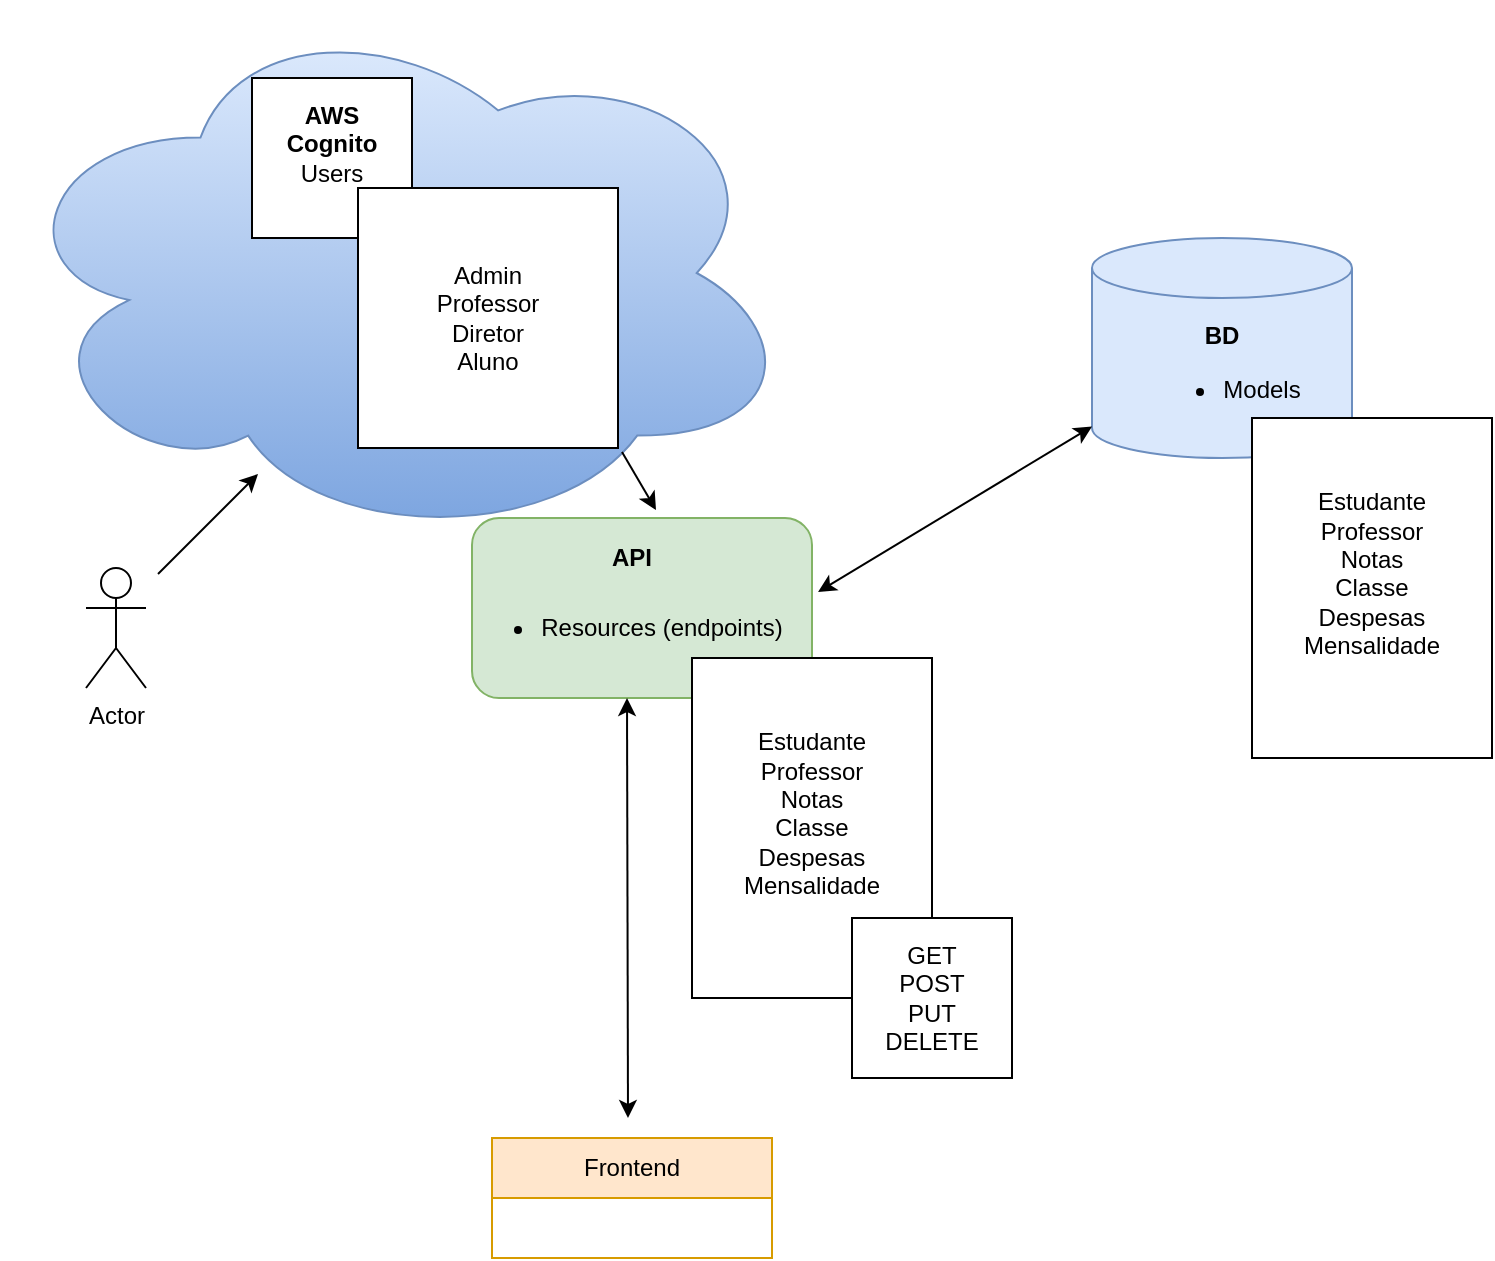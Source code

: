 <mxfile version="27.2.0" pages="3">
  <diagram name="Arquitetura" id="JeoCaA9r-80h3PxNQSR9">
    <mxGraphModel dx="2583" dy="883" grid="0" gridSize="10" guides="1" tooltips="1" connect="1" arrows="1" fold="1" page="1" pageScale="1" pageWidth="850" pageHeight="1100" math="0" shadow="0">
      <root>
        <mxCell id="0" />
        <mxCell id="1" parent="0" />
        <mxCell id="J8NRH3EUTXx32A2fYxPT-2" value="" style="group" vertex="1" connectable="0" parent="1">
          <mxGeometry x="-755" y="48" width="745" height="628" as="geometry" />
        </mxCell>
        <mxCell id="yAPPyot4FVgLAs6YF_So-1" value="" style="ellipse;shape=cloud;whiteSpace=wrap;html=1;fillColor=#dae8fc;gradientColor=#7ea6e0;strokeColor=#6c8ebf;" parent="J8NRH3EUTXx32A2fYxPT-2" vertex="1">
          <mxGeometry width="397" height="271" as="geometry" />
        </mxCell>
        <mxCell id="15ZaVF8WQiYhcf3nM35N-5" value="" style="rounded=1;whiteSpace=wrap;html=1;fillColor=#d5e8d4;strokeColor=#82b366;" parent="J8NRH3EUTXx32A2fYxPT-2" vertex="1">
          <mxGeometry x="235" y="258" width="170" height="90" as="geometry" />
        </mxCell>
        <mxCell id="15ZaVF8WQiYhcf3nM35N-6" value="&lt;b&gt;API&lt;/b&gt;" style="text;html=1;align=center;verticalAlign=middle;whiteSpace=wrap;rounded=0;" parent="J8NRH3EUTXx32A2fYxPT-2" vertex="1">
          <mxGeometry x="235" y="258" width="160" height="40" as="geometry" />
        </mxCell>
        <mxCell id="15ZaVF8WQiYhcf3nM35N-7" value="&lt;ul&gt;&lt;li&gt;Resources (endpoints)&lt;/li&gt;&lt;/ul&gt;" style="text;html=1;align=center;verticalAlign=middle;whiteSpace=wrap;rounded=0;" parent="J8NRH3EUTXx32A2fYxPT-2" vertex="1">
          <mxGeometry x="215" y="288" width="190" height="50" as="geometry" />
        </mxCell>
        <mxCell id="15ZaVF8WQiYhcf3nM35N-10" value="&lt;b&gt;BD&lt;/b&gt;&lt;div&gt;&lt;ul&gt;&lt;li&gt;Models&lt;/li&gt;&lt;/ul&gt;&lt;/div&gt;" style="shape=cylinder3;whiteSpace=wrap;html=1;boundedLbl=1;backgroundOutline=1;size=15;fillColor=#dae8fc;strokeColor=#6c8ebf;" parent="J8NRH3EUTXx32A2fYxPT-2" vertex="1">
          <mxGeometry x="545" y="118" width="130" height="110" as="geometry" />
        </mxCell>
        <mxCell id="15ZaVF8WQiYhcf3nM35N-11" value="Estudante&lt;div&gt;Professor&lt;/div&gt;&lt;div&gt;Notas&lt;/div&gt;&lt;div&gt;Classe&lt;/div&gt;&lt;div&gt;Despesas&lt;/div&gt;&lt;div&gt;Mensalidade&lt;/div&gt;&lt;div&gt;&lt;br&gt;&lt;/div&gt;" style="rounded=0;whiteSpace=wrap;html=1;" parent="J8NRH3EUTXx32A2fYxPT-2" vertex="1">
          <mxGeometry x="345" y="328" width="120" height="170" as="geometry" />
        </mxCell>
        <mxCell id="15ZaVF8WQiYhcf3nM35N-12" value="Estudante&lt;div&gt;Professor&lt;/div&gt;&lt;div&gt;Notas&lt;/div&gt;&lt;div&gt;Classe&lt;/div&gt;&lt;div&gt;Despesas&lt;/div&gt;&lt;div&gt;Mensalidade&lt;/div&gt;&lt;div&gt;&lt;br&gt;&lt;/div&gt;" style="rounded=0;whiteSpace=wrap;html=1;" parent="J8NRH3EUTXx32A2fYxPT-2" vertex="1">
          <mxGeometry x="625" y="208" width="120" height="170" as="geometry" />
        </mxCell>
        <mxCell id="15ZaVF8WQiYhcf3nM35N-14" value="" style="endArrow=classic;startArrow=classic;html=1;rounded=0;exitX=1.016;exitY=0.14;exitDx=0;exitDy=0;exitPerimeter=0;" parent="J8NRH3EUTXx32A2fYxPT-2" source="15ZaVF8WQiYhcf3nM35N-7" target="15ZaVF8WQiYhcf3nM35N-10" edge="1">
          <mxGeometry width="50" height="50" relative="1" as="geometry">
            <mxPoint x="425" y="268" as="sourcePoint" />
            <mxPoint x="475" y="218" as="targetPoint" />
          </mxGeometry>
        </mxCell>
        <mxCell id="15ZaVF8WQiYhcf3nM35N-15" value="Frontend" style="swimlane;fontStyle=0;childLayout=stackLayout;horizontal=1;startSize=30;horizontalStack=0;resizeParent=1;resizeParentMax=0;resizeLast=0;collapsible=1;marginBottom=0;whiteSpace=wrap;html=1;fillColor=#ffe6cc;strokeColor=#d79b00;" parent="J8NRH3EUTXx32A2fYxPT-2" vertex="1">
          <mxGeometry x="245" y="568" width="140" height="60" as="geometry" />
        </mxCell>
        <mxCell id="15ZaVF8WQiYhcf3nM35N-19" value="" style="endArrow=classic;startArrow=classic;html=1;rounded=0;entryX=0.5;entryY=1;entryDx=0;entryDy=0;" parent="J8NRH3EUTXx32A2fYxPT-2" edge="1">
          <mxGeometry width="50" height="50" relative="1" as="geometry">
            <mxPoint x="313" y="558" as="sourcePoint" />
            <mxPoint x="312.5" y="348" as="targetPoint" />
          </mxGeometry>
        </mxCell>
        <mxCell id="gz6D6Tr_AKdB_GHaAVRU-2" value="GET&lt;div&gt;POST&lt;/div&gt;&lt;div&gt;PUT&lt;/div&gt;&lt;div&gt;DELETE&lt;/div&gt;" style="whiteSpace=wrap;html=1;aspect=fixed;" parent="J8NRH3EUTXx32A2fYxPT-2" vertex="1">
          <mxGeometry x="425" y="458" width="80" height="80" as="geometry" />
        </mxCell>
        <mxCell id="S4lwW4Yn-llcYx4S-sCL-1" value="&lt;div&gt;&lt;b&gt;AWS&lt;/b&gt;&lt;/div&gt;&lt;div&gt;&lt;b&gt;Cognito&lt;/b&gt;&lt;/div&gt;Users&lt;div&gt;&lt;br&gt;&lt;/div&gt;" style="whiteSpace=wrap;html=1;aspect=fixed;" parent="J8NRH3EUTXx32A2fYxPT-2" vertex="1">
          <mxGeometry x="125" y="38" width="80" height="80" as="geometry" />
        </mxCell>
        <mxCell id="S4lwW4Yn-llcYx4S-sCL-2" value="Admin&lt;div&gt;Professor&lt;/div&gt;&lt;div&gt;Diretor&lt;/div&gt;&lt;div&gt;Aluno&lt;/div&gt;" style="whiteSpace=wrap;html=1;aspect=fixed;" parent="J8NRH3EUTXx32A2fYxPT-2" vertex="1">
          <mxGeometry x="178" y="93" width="130" height="130" as="geometry" />
        </mxCell>
        <mxCell id="yAPPyot4FVgLAs6YF_So-2" value="Actor" style="shape=umlActor;verticalLabelPosition=bottom;verticalAlign=top;html=1;outlineConnect=0;" parent="J8NRH3EUTXx32A2fYxPT-2" vertex="1">
          <mxGeometry x="42" y="283" width="30" height="60" as="geometry" />
        </mxCell>
        <mxCell id="yAPPyot4FVgLAs6YF_So-4" value="" style="endArrow=classic;html=1;rounded=0;" parent="J8NRH3EUTXx32A2fYxPT-2" edge="1">
          <mxGeometry width="50" height="50" relative="1" as="geometry">
            <mxPoint x="78" y="286" as="sourcePoint" />
            <mxPoint x="128" y="236" as="targetPoint" />
          </mxGeometry>
        </mxCell>
        <mxCell id="yAPPyot4FVgLAs6YF_So-6" value="" style="endArrow=classic;html=1;rounded=0;entryX=0.575;entryY=-0.1;entryDx=0;entryDy=0;entryPerimeter=0;" parent="J8NRH3EUTXx32A2fYxPT-2" target="15ZaVF8WQiYhcf3nM35N-6" edge="1">
          <mxGeometry width="50" height="50" relative="1" as="geometry">
            <mxPoint x="310.001" y="225.002" as="sourcePoint" />
            <mxPoint x="376.542" y="249" as="targetPoint" />
          </mxGeometry>
        </mxCell>
      </root>
    </mxGraphModel>
  </diagram>
  <diagram id="_6yVRjhDnoGc5YC_l_P2" name="Tecnologia">
    <mxGraphModel dx="1906" dy="971" grid="0" gridSize="10" guides="1" tooltips="1" connect="1" arrows="1" fold="1" page="1" pageScale="1" pageWidth="850" pageHeight="1100" math="0" shadow="0">
      <root>
        <mxCell id="0" />
        <mxCell id="1" parent="0" />
        <mxCell id="d1g-8U-fYo1eyLPwnb_f-15" value="" style="rounded=0;whiteSpace=wrap;html=1;" parent="1" vertex="1">
          <mxGeometry x="40" y="30" width="770" height="330" as="geometry" />
        </mxCell>
        <mxCell id="yY2VOzWgCkhuwnx7pPcz-1" value="BD&amp;nbsp;" style="shape=cube;whiteSpace=wrap;html=1;boundedLbl=1;backgroundOutline=1;darkOpacity=0.05;darkOpacity2=0.1;fillColor=#dae8fc;strokeColor=#6c8ebf;" parent="1" vertex="1">
          <mxGeometry x="190" y="70" width="120" height="80" as="geometry" />
        </mxCell>
        <mxCell id="yY2VOzWgCkhuwnx7pPcz-2" value="Adminer" style="shape=cube;whiteSpace=wrap;html=1;boundedLbl=1;backgroundOutline=1;darkOpacity=0.05;darkOpacity2=0.1;fillColor=#f8cecc;strokeColor=#b85450;" parent="1" vertex="1">
          <mxGeometry x="490" y="70" width="120" height="80" as="geometry" />
        </mxCell>
        <mxCell id="yY2VOzWgCkhuwnx7pPcz-3" value="Frontend" style="shape=cube;whiteSpace=wrap;html=1;boundedLbl=1;backgroundOutline=1;darkOpacity=0.05;darkOpacity2=0.1;fillColor=#fff2cc;strokeColor=#d6b656;" parent="1" vertex="1">
          <mxGeometry x="340" y="70" width="120" height="80" as="geometry" />
        </mxCell>
        <mxCell id="yY2VOzWgCkhuwnx7pPcz-4" value="Timescale" style="shape=cube;whiteSpace=wrap;html=1;boundedLbl=1;backgroundOutline=1;darkOpacity=0.05;darkOpacity2=0.1;fillColor=#ffe6cc;strokeColor=#d79b00;" parent="1" vertex="1">
          <mxGeometry x="650" y="70" width="120" height="80" as="geometry" />
        </mxCell>
        <mxCell id="yY2VOzWgCkhuwnx7pPcz-6" value="API" style="shape=cube;whiteSpace=wrap;html=1;boundedLbl=1;backgroundOutline=1;darkOpacity=0.05;darkOpacity2=0.1;fillColor=#d5e8d4;strokeColor=#82b366;" parent="1" vertex="1">
          <mxGeometry x="50" y="70" width="120" height="80" as="geometry" />
        </mxCell>
        <mxCell id="d1g-8U-fYo1eyLPwnb_f-1" value="Python" style="rounded=1;whiteSpace=wrap;html=1;" parent="1" vertex="1">
          <mxGeometry x="100" y="140" width="100" height="30" as="geometry" />
        </mxCell>
        <mxCell id="d1g-8U-fYo1eyLPwnb_f-2" value="Postgres" style="rounded=1;whiteSpace=wrap;html=1;" parent="1" vertex="1">
          <mxGeometry x="240" y="140" width="100" height="30" as="geometry" />
        </mxCell>
        <mxCell id="d1g-8U-fYo1eyLPwnb_f-3" value="?" style="rounded=1;whiteSpace=wrap;html=1;" parent="1" vertex="1">
          <mxGeometry x="400" y="140" width="100" height="30" as="geometry" />
        </mxCell>
        <mxCell id="d1g-8U-fYo1eyLPwnb_f-4" value="Dockerfile" style="whiteSpace=wrap;html=1;aspect=fixed;fillColor=#b0e3e6;strokeColor=#0e8088;" parent="1" vertex="1">
          <mxGeometry x="80" y="230" width="80" height="80" as="geometry" />
        </mxCell>
        <mxCell id="d1g-8U-fYo1eyLPwnb_f-5" value="Dockerfile" style="whiteSpace=wrap;html=1;aspect=fixed;fillColor=#b0e3e6;strokeColor=#0e8088;" parent="1" vertex="1">
          <mxGeometry x="680" y="230" width="80" height="80" as="geometry" />
        </mxCell>
        <mxCell id="d1g-8U-fYo1eyLPwnb_f-6" value="Dockerfile.&lt;div&gt;postgres&lt;/div&gt;" style="whiteSpace=wrap;html=1;aspect=fixed;fillColor=#b0e3e6;strokeColor=#0e8088;" parent="1" vertex="1">
          <mxGeometry x="240" y="230" width="80" height="80" as="geometry" />
        </mxCell>
        <mxCell id="d1g-8U-fYo1eyLPwnb_f-7" value="Dockerfile" style="whiteSpace=wrap;html=1;aspect=fixed;fillColor=#b0e3e6;strokeColor=#0e8088;" parent="1" vertex="1">
          <mxGeometry x="400" y="230" width="80" height="80" as="geometry" />
        </mxCell>
        <mxCell id="d1g-8U-fYo1eyLPwnb_f-8" value="" style="endArrow=classic;html=1;rounded=0;entryX=0.5;entryY=0;entryDx=0;entryDy=0;exitX=0.19;exitY=0.967;exitDx=0;exitDy=0;exitPerimeter=0;" parent="1" source="d1g-8U-fYo1eyLPwnb_f-1" target="d1g-8U-fYo1eyLPwnb_f-4" edge="1">
          <mxGeometry width="50" height="50" relative="1" as="geometry">
            <mxPoint x="90" y="180" as="sourcePoint" />
            <mxPoint x="135" y="150" as="targetPoint" />
          </mxGeometry>
        </mxCell>
        <mxCell id="d1g-8U-fYo1eyLPwnb_f-9" value="" style="endArrow=classic;html=1;rounded=0;entryX=0.5;entryY=0;entryDx=0;entryDy=0;exitX=0.19;exitY=0.967;exitDx=0;exitDy=0;exitPerimeter=0;" parent="1" target="d1g-8U-fYo1eyLPwnb_f-5" edge="1">
          <mxGeometry width="50" height="50" relative="1" as="geometry">
            <mxPoint x="719.5" y="150" as="sourcePoint" />
            <mxPoint x="720.5" y="211" as="targetPoint" />
          </mxGeometry>
        </mxCell>
        <mxCell id="d1g-8U-fYo1eyLPwnb_f-10" value="" style="endArrow=classic;html=1;rounded=0;entryX=0.5;entryY=0;entryDx=0;entryDy=0;exitX=0.19;exitY=0.967;exitDx=0;exitDy=0;exitPerimeter=0;" parent="1" edge="1">
          <mxGeometry width="50" height="50" relative="1" as="geometry">
            <mxPoint x="439.5" y="170" as="sourcePoint" />
            <mxPoint x="440.5" y="231" as="targetPoint" />
          </mxGeometry>
        </mxCell>
        <mxCell id="d1g-8U-fYo1eyLPwnb_f-11" value="" style="endArrow=classic;html=1;rounded=0;entryX=0.5;entryY=0;entryDx=0;entryDy=0;exitX=0.19;exitY=0.967;exitDx=0;exitDy=0;exitPerimeter=0;" parent="1" edge="1">
          <mxGeometry width="50" height="50" relative="1" as="geometry">
            <mxPoint x="279.5" y="170" as="sourcePoint" />
            <mxPoint x="280.5" y="231" as="targetPoint" />
          </mxGeometry>
        </mxCell>
        <mxCell id="d1g-8U-fYo1eyLPwnb_f-16" value="Requirements" style="rounded=1;whiteSpace=wrap;html=1;" parent="1" vertex="1">
          <mxGeometry x="110" y="290" width="90" height="30" as="geometry" />
        </mxCell>
        <mxCell id="d1g-8U-fYo1eyLPwnb_f-17" value="Requirements" style="rounded=1;whiteSpace=wrap;html=1;" parent="1" vertex="1">
          <mxGeometry x="440" y="290" width="90" height="30" as="geometry" />
        </mxCell>
        <mxCell id="y-F9UAM5kPfjd5I5bMuF-2" value="Docker compose yaml" style="text;html=1;align=center;verticalAlign=middle;whiteSpace=wrap;rounded=0;" parent="1" vertex="1">
          <mxGeometry y="30" width="300" height="30" as="geometry" />
        </mxCell>
        <mxCell id="y-F9UAM5kPfjd5I5bMuF-4" value="Makefile&amp;nbsp;" style="whiteSpace=wrap;html=1;aspect=fixed;fillColor=#fff2cc;gradientColor=#ffd966;strokeColor=#d6b656;" parent="1" vertex="1">
          <mxGeometry x="120" y="410" width="150" height="150" as="geometry" />
        </mxCell>
        <mxCell id="y-F9UAM5kPfjd5I5bMuF-7" value="" style="endArrow=classic;html=1;rounded=0;entryX=0.182;entryY=1;entryDx=0;entryDy=0;entryPerimeter=0;" parent="1" source="y-F9UAM5kPfjd5I5bMuF-4" target="d1g-8U-fYo1eyLPwnb_f-15" edge="1">
          <mxGeometry width="50" height="50" relative="1" as="geometry">
            <mxPoint x="160" y="610" as="sourcePoint" />
            <mxPoint x="210" y="560" as="targetPoint" />
          </mxGeometry>
        </mxCell>
        <mxCell id="y-F9UAM5kPfjd5I5bMuF-8" value="Doppler&lt;div&gt;Get Env var&lt;/div&gt;" style="ellipse;shape=cloud;whiteSpace=wrap;html=1;fillColor=#dae8fc;gradientColor=#7ea6e0;strokeColor=#6c8ebf;" parent="1" vertex="1">
          <mxGeometry x="365" y="400" width="240" height="130" as="geometry" />
        </mxCell>
        <mxCell id="y-F9UAM5kPfjd5I5bMuF-9" value="" style="endArrow=classic;html=1;rounded=0;exitX=0.16;exitY=0.55;exitDx=0;exitDy=0;exitPerimeter=0;" parent="1" source="y-F9UAM5kPfjd5I5bMuF-8" target="y-F9UAM5kPfjd5I5bMuF-4" edge="1">
          <mxGeometry width="50" height="50" relative="1" as="geometry">
            <mxPoint x="360" y="650" as="sourcePoint" />
            <mxPoint x="410" y="600" as="targetPoint" />
            <Array as="points">
              <mxPoint x="320" y="490" />
            </Array>
          </mxGeometry>
        </mxCell>
        <mxCell id="hdxLoZ0f_oi-p9FEh8f0-1" value="" style="shape=image;verticalLabelPosition=bottom;labelBackgroundColor=default;verticalAlign=top;aspect=fixed;imageAspect=0;image=https://bunnyacademy.b-cdn.net/what-is-docker.png;" parent="1" vertex="1">
          <mxGeometry x="210" y="12.93" width="69" height="57.07" as="geometry" />
        </mxCell>
        <mxCell id="hdxLoZ0f_oi-p9FEh8f0-2" value="" style="shape=image;verticalLabelPosition=bottom;labelBackgroundColor=default;verticalAlign=top;aspect=fixed;imageAspect=0;image=https://upload.wikimedia.org/wikipedia/commons/thumb/c/c3/Python-logo-notext.svg/640px-Python-logo-notext.svg.png;" parent="1" vertex="1">
          <mxGeometry x="77" y="149.48" width="47" height="51.63" as="geometry" />
        </mxCell>
        <mxCell id="hdxLoZ0f_oi-p9FEh8f0-3" value="" style="shape=image;verticalLabelPosition=bottom;labelBackgroundColor=default;verticalAlign=top;aspect=fixed;imageAspect=0;image=https://upload.wikimedia.org/wikipedia/commons/thumb/2/29/Postgresql_elephant.svg/1200px-Postgresql_elephant.svg.png;" parent="1" vertex="1">
          <mxGeometry x="215" y="150.59" width="49" height="50.52" as="geometry" />
        </mxCell>
        <mxCell id="hdxLoZ0f_oi-p9FEh8f0-6" value="" style="shape=image;verticalLabelPosition=bottom;labelBackgroundColor=default;verticalAlign=top;aspect=fixed;imageAspect=0;image=https://images.g2crowd.com/uploads/product/image/social_landscape/social_landscape_41721dffd24c20b3a126c8af1578f0f7/doppler-secrets-management-platform.jpg;clipPath=inset(18.35% 33.33% 18.35% 33.33%);" parent="1" vertex="1">
          <mxGeometry x="554.85" y="479.85" width="50.15" height="50.15" as="geometry" />
        </mxCell>
        <mxCell id="hdxLoZ0f_oi-p9FEh8f0-8" value="" style="shape=image;verticalLabelPosition=bottom;labelBackgroundColor=default;verticalAlign=top;aspect=fixed;imageAspect=0;image=https://pages.cs.wisc.edu/~almazroy/makefile.png;" parent="1" vertex="1">
          <mxGeometry x="227" y="512" width="78" height="76.18" as="geometry" />
        </mxCell>
      </root>
    </mxGraphModel>
  </diagram>
  <diagram id="6lpOfiS1-zt0a91DjQVK" name="Modelo de Dados">
    <mxGraphModel dx="1426" dy="743" grid="0" gridSize="10" guides="1" tooltips="1" connect="1" arrows="1" fold="1" page="1" pageScale="1" pageWidth="850" pageHeight="1100" math="0" shadow="0">
      <root>
        <mxCell id="0" />
        <mxCell id="1" parent="0" />
        <mxCell id="_afxj9w6u6K3qW4Hvf0Y-8" value="" style="group" parent="1" vertex="1" connectable="0">
          <mxGeometry x="591" y="17" width="140" height="220" as="geometry" />
        </mxCell>
        <mxCell id="_afxj9w6u6K3qW4Hvf0Y-4" value="" style="rounded=0;whiteSpace=wrap;html=1;" parent="_afxj9w6u6K3qW4Hvf0Y-8" vertex="1">
          <mxGeometry width="140" height="220" as="geometry" />
        </mxCell>
        <mxCell id="_afxj9w6u6K3qW4Hvf0Y-5" value="Estudante" style="text;html=1;align=center;verticalAlign=middle;whiteSpace=wrap;rounded=0;" parent="_afxj9w6u6K3qW4Hvf0Y-8" vertex="1">
          <mxGeometry x="10" y="10" width="60" height="30" as="geometry" />
        </mxCell>
        <mxCell id="_afxj9w6u6K3qW4Hvf0Y-7" value="id&lt;div&gt;class_id (FK)&lt;/div&gt;" style="text;html=1;align=center;verticalAlign=middle;whiteSpace=wrap;rounded=0;" parent="_afxj9w6u6K3qW4Hvf0Y-8" vertex="1">
          <mxGeometry x="10" y="50" width="110" height="30" as="geometry" />
        </mxCell>
        <mxCell id="_afxj9w6u6K3qW4Hvf0Y-9" value="" style="group" parent="1" vertex="1" connectable="0">
          <mxGeometry x="349" y="313" width="140" height="220" as="geometry" />
        </mxCell>
        <mxCell id="_afxj9w6u6K3qW4Hvf0Y-1" value="" style="rounded=0;whiteSpace=wrap;html=1;" parent="_afxj9w6u6K3qW4Hvf0Y-9" vertex="1">
          <mxGeometry width="140" height="220" as="geometry" />
        </mxCell>
        <mxCell id="_afxj9w6u6K3qW4Hvf0Y-2" value="&lt;font style=&quot;font-size: 15px;&quot;&gt;&lt;b&gt;Turma&lt;/b&gt;&lt;/font&gt;" style="text;html=1;align=center;verticalAlign=middle;whiteSpace=wrap;rounded=0;" parent="_afxj9w6u6K3qW4Hvf0Y-9" vertex="1">
          <mxGeometry x="33" y="7" width="60" height="30" as="geometry" />
        </mxCell>
        <mxCell id="_afxj9w6u6K3qW4Hvf0Y-6" value="id&lt;div&gt;class_name&lt;/div&gt;&lt;div&gt;class_subject&lt;/div&gt;&lt;div&gt;descrição&lt;/div&gt;&lt;div&gt;created_at&lt;/div&gt;&lt;div&gt;updated_at&lt;/div&gt;" style="text;html=1;align=center;verticalAlign=middle;whiteSpace=wrap;rounded=0;" parent="_afxj9w6u6K3qW4Hvf0Y-9" vertex="1">
          <mxGeometry x="31" y="72" width="60" height="30" as="geometry" />
        </mxCell>
        <mxCell id="_PnPqclefPxOo7-WqgRQ-1" value="" style="group" parent="1" vertex="1" connectable="0">
          <mxGeometry x="113" y="24" width="140" height="220" as="geometry" />
        </mxCell>
        <mxCell id="_PnPqclefPxOo7-WqgRQ-2" value="" style="rounded=0;whiteSpace=wrap;html=1;" parent="_PnPqclefPxOo7-WqgRQ-1" vertex="1">
          <mxGeometry width="140" height="220" as="geometry" />
        </mxCell>
        <mxCell id="_PnPqclefPxOo7-WqgRQ-3" value="Professor" style="text;html=1;align=center;verticalAlign=middle;whiteSpace=wrap;rounded=0;" parent="_PnPqclefPxOo7-WqgRQ-1" vertex="1">
          <mxGeometry x="10" y="10" width="60" height="30" as="geometry" />
        </mxCell>
        <mxCell id="_PnPqclefPxOo7-WqgRQ-4" value="id&lt;div&gt;class_id (FK)&lt;/div&gt;" style="text;html=1;align=center;verticalAlign=middle;whiteSpace=wrap;rounded=0;" parent="_PnPqclefPxOo7-WqgRQ-1" vertex="1">
          <mxGeometry x="10" y="50" width="110" height="30" as="geometry" />
        </mxCell>
        <mxCell id="_PnPqclefPxOo7-WqgRQ-5" value="" style="endArrow=classic;html=1;rounded=0;exitX=0.5;exitY=1;exitDx=0;exitDy=0;" parent="1" source="_PnPqclefPxOo7-WqgRQ-2" target="_afxj9w6u6K3qW4Hvf0Y-1" edge="1">
          <mxGeometry width="50" height="50" relative="1" as="geometry">
            <mxPoint x="450" y="410" as="sourcePoint" />
            <mxPoint x="500" y="360" as="targetPoint" />
          </mxGeometry>
        </mxCell>
        <mxCell id="_PnPqclefPxOo7-WqgRQ-6" value="" style="endArrow=classic;html=1;rounded=0;exitX=0.5;exitY=1;exitDx=0;exitDy=0;entryX=1;entryY=0.25;entryDx=0;entryDy=0;" parent="1" source="_afxj9w6u6K3qW4Hvf0Y-4" edge="1" target="_afxj9w6u6K3qW4Hvf0Y-1">
          <mxGeometry width="50" height="50" relative="1" as="geometry">
            <mxPoint x="450" y="410" as="sourcePoint" />
            <mxPoint x="460" y="350" as="targetPoint" />
          </mxGeometry>
        </mxCell>
        <mxCell id="_PnPqclefPxOo7-WqgRQ-9" value="" style="group" parent="1" vertex="1" connectable="0">
          <mxGeometry x="582" y="501" width="140" height="220" as="geometry" />
        </mxCell>
        <mxCell id="_PnPqclefPxOo7-WqgRQ-10" value="" style="rounded=0;whiteSpace=wrap;html=1;" parent="_PnPqclefPxOo7-WqgRQ-9" vertex="1">
          <mxGeometry width="140" height="220" as="geometry" />
        </mxCell>
        <mxCell id="_PnPqclefPxOo7-WqgRQ-11" value="Cadeira" style="text;html=1;align=center;verticalAlign=middle;whiteSpace=wrap;rounded=0;" parent="_PnPqclefPxOo7-WqgRQ-9" vertex="1">
          <mxGeometry x="10" y="10" width="60" height="30" as="geometry" />
        </mxCell>
        <mxCell id="_PnPqclefPxOo7-WqgRQ-12" value="id&lt;div&gt;class_id (FK)&lt;/div&gt;" style="text;html=1;align=center;verticalAlign=middle;whiteSpace=wrap;rounded=0;" parent="_PnPqclefPxOo7-WqgRQ-9" vertex="1">
          <mxGeometry x="10" y="50" width="110" height="30" as="geometry" />
        </mxCell>
        <mxCell id="_PnPqclefPxOo7-WqgRQ-13" value="" style="endArrow=classic;html=1;rounded=0;exitX=0.5;exitY=0;exitDx=0;exitDy=0;entryX=0.986;entryY=0.695;entryDx=0;entryDy=0;entryPerimeter=0;" parent="1" source="_PnPqclefPxOo7-WqgRQ-10" target="_afxj9w6u6K3qW4Hvf0Y-1" edge="1">
          <mxGeometry width="50" height="50" relative="1" as="geometry">
            <mxPoint x="450" y="410" as="sourcePoint" />
            <mxPoint x="500" y="360" as="targetPoint" />
          </mxGeometry>
        </mxCell>
        <mxCell id="kdknPlnCLL3lBBNTN0fy-2" value="Table" style="shape=table;startSize=30;container=1;collapsible=1;childLayout=tableLayout;fixedRows=1;rowLines=0;fontStyle=1;align=center;resizeLast=1;html=1;" vertex="1" parent="1">
          <mxGeometry x="129" y="439" width="180" height="146" as="geometry">
            <mxRectangle x="116" y="686" width="64" height="30" as="alternateBounds" />
          </mxGeometry>
        </mxCell>
        <mxCell id="kdknPlnCLL3lBBNTN0fy-3" value="" style="shape=tableRow;horizontal=0;startSize=0;swimlaneHead=0;swimlaneBody=0;fillColor=none;collapsible=0;dropTarget=0;points=[[0,0.5],[1,0.5]];portConstraint=eastwest;top=0;left=0;right=0;bottom=1;" vertex="1" parent="kdknPlnCLL3lBBNTN0fy-2">
          <mxGeometry y="30" width="180" height="26" as="geometry" />
        </mxCell>
        <mxCell id="kdknPlnCLL3lBBNTN0fy-4" value="PK" style="shape=partialRectangle;connectable=0;fillColor=none;top=0;left=0;bottom=0;right=0;fontStyle=1;overflow=hidden;whiteSpace=wrap;html=1;" vertex="1" parent="kdknPlnCLL3lBBNTN0fy-3">
          <mxGeometry width="30" height="26" as="geometry">
            <mxRectangle width="30" height="26" as="alternateBounds" />
          </mxGeometry>
        </mxCell>
        <mxCell id="kdknPlnCLL3lBBNTN0fy-5" value="UniqueID" style="shape=partialRectangle;connectable=0;fillColor=none;top=0;left=0;bottom=0;right=0;align=left;spacingLeft=6;fontStyle=5;overflow=hidden;whiteSpace=wrap;html=1;" vertex="1" parent="kdknPlnCLL3lBBNTN0fy-3">
          <mxGeometry x="30" width="150" height="26" as="geometry">
            <mxRectangle width="150" height="26" as="alternateBounds" />
          </mxGeometry>
        </mxCell>
        <mxCell id="kdknPlnCLL3lBBNTN0fy-6" value="" style="shape=tableRow;horizontal=0;startSize=0;swimlaneHead=0;swimlaneBody=0;fillColor=none;collapsible=0;dropTarget=0;points=[[0,0.5],[1,0.5]];portConstraint=eastwest;top=0;left=0;right=0;bottom=0;" vertex="1" parent="kdknPlnCLL3lBBNTN0fy-2">
          <mxGeometry y="56" width="180" height="30" as="geometry" />
        </mxCell>
        <mxCell id="kdknPlnCLL3lBBNTN0fy-7" value="&lt;b&gt;FK&lt;/b&gt;" style="shape=partialRectangle;connectable=0;fillColor=none;top=0;left=0;bottom=0;right=0;editable=1;overflow=hidden;whiteSpace=wrap;html=1;" vertex="1" parent="kdknPlnCLL3lBBNTN0fy-6">
          <mxGeometry width="30" height="30" as="geometry">
            <mxRectangle width="30" height="30" as="alternateBounds" />
          </mxGeometry>
        </mxCell>
        <mxCell id="kdknPlnCLL3lBBNTN0fy-8" value="Row 1" style="shape=partialRectangle;connectable=0;fillColor=none;top=0;left=0;bottom=0;right=0;align=left;spacingLeft=6;overflow=hidden;whiteSpace=wrap;html=1;" vertex="1" parent="kdknPlnCLL3lBBNTN0fy-6">
          <mxGeometry x="30" width="150" height="30" as="geometry">
            <mxRectangle width="150" height="30" as="alternateBounds" />
          </mxGeometry>
        </mxCell>
        <mxCell id="kdknPlnCLL3lBBNTN0fy-9" value="" style="shape=tableRow;horizontal=0;startSize=0;swimlaneHead=0;swimlaneBody=0;fillColor=none;collapsible=0;dropTarget=0;points=[[0,0.5],[1,0.5]];portConstraint=eastwest;top=0;left=0;right=0;bottom=0;" vertex="1" parent="kdknPlnCLL3lBBNTN0fy-2">
          <mxGeometry y="86" width="180" height="30" as="geometry" />
        </mxCell>
        <mxCell id="kdknPlnCLL3lBBNTN0fy-10" value="" style="shape=partialRectangle;connectable=0;fillColor=none;top=0;left=0;bottom=0;right=0;editable=1;overflow=hidden;whiteSpace=wrap;html=1;" vertex="1" parent="kdknPlnCLL3lBBNTN0fy-9">
          <mxGeometry width="30" height="30" as="geometry">
            <mxRectangle width="30" height="30" as="alternateBounds" />
          </mxGeometry>
        </mxCell>
        <mxCell id="kdknPlnCLL3lBBNTN0fy-11" value="Row 2" style="shape=partialRectangle;connectable=0;fillColor=none;top=0;left=0;bottom=0;right=0;align=left;spacingLeft=6;overflow=hidden;whiteSpace=wrap;html=1;" vertex="1" parent="kdknPlnCLL3lBBNTN0fy-9">
          <mxGeometry x="30" width="150" height="30" as="geometry">
            <mxRectangle width="150" height="30" as="alternateBounds" />
          </mxGeometry>
        </mxCell>
        <mxCell id="kdknPlnCLL3lBBNTN0fy-12" value="" style="shape=tableRow;horizontal=0;startSize=0;swimlaneHead=0;swimlaneBody=0;fillColor=none;collapsible=0;dropTarget=0;points=[[0,0.5],[1,0.5]];portConstraint=eastwest;top=0;left=0;right=0;bottom=0;" vertex="1" parent="kdknPlnCLL3lBBNTN0fy-2">
          <mxGeometry y="116" width="180" height="30" as="geometry" />
        </mxCell>
        <mxCell id="kdknPlnCLL3lBBNTN0fy-13" value="" style="shape=partialRectangle;connectable=0;fillColor=none;top=0;left=0;bottom=0;right=0;editable=1;overflow=hidden;whiteSpace=wrap;html=1;" vertex="1" parent="kdknPlnCLL3lBBNTN0fy-12">
          <mxGeometry width="30" height="30" as="geometry">
            <mxRectangle width="30" height="30" as="alternateBounds" />
          </mxGeometry>
        </mxCell>
        <mxCell id="kdknPlnCLL3lBBNTN0fy-14" value="Row 3" style="shape=partialRectangle;connectable=0;fillColor=none;top=0;left=0;bottom=0;right=0;align=left;spacingLeft=6;overflow=hidden;whiteSpace=wrap;html=1;" vertex="1" parent="kdknPlnCLL3lBBNTN0fy-12">
          <mxGeometry x="30" width="150" height="30" as="geometry">
            <mxRectangle width="150" height="30" as="alternateBounds" />
          </mxGeometry>
        </mxCell>
      </root>
    </mxGraphModel>
  </diagram>
</mxfile>
